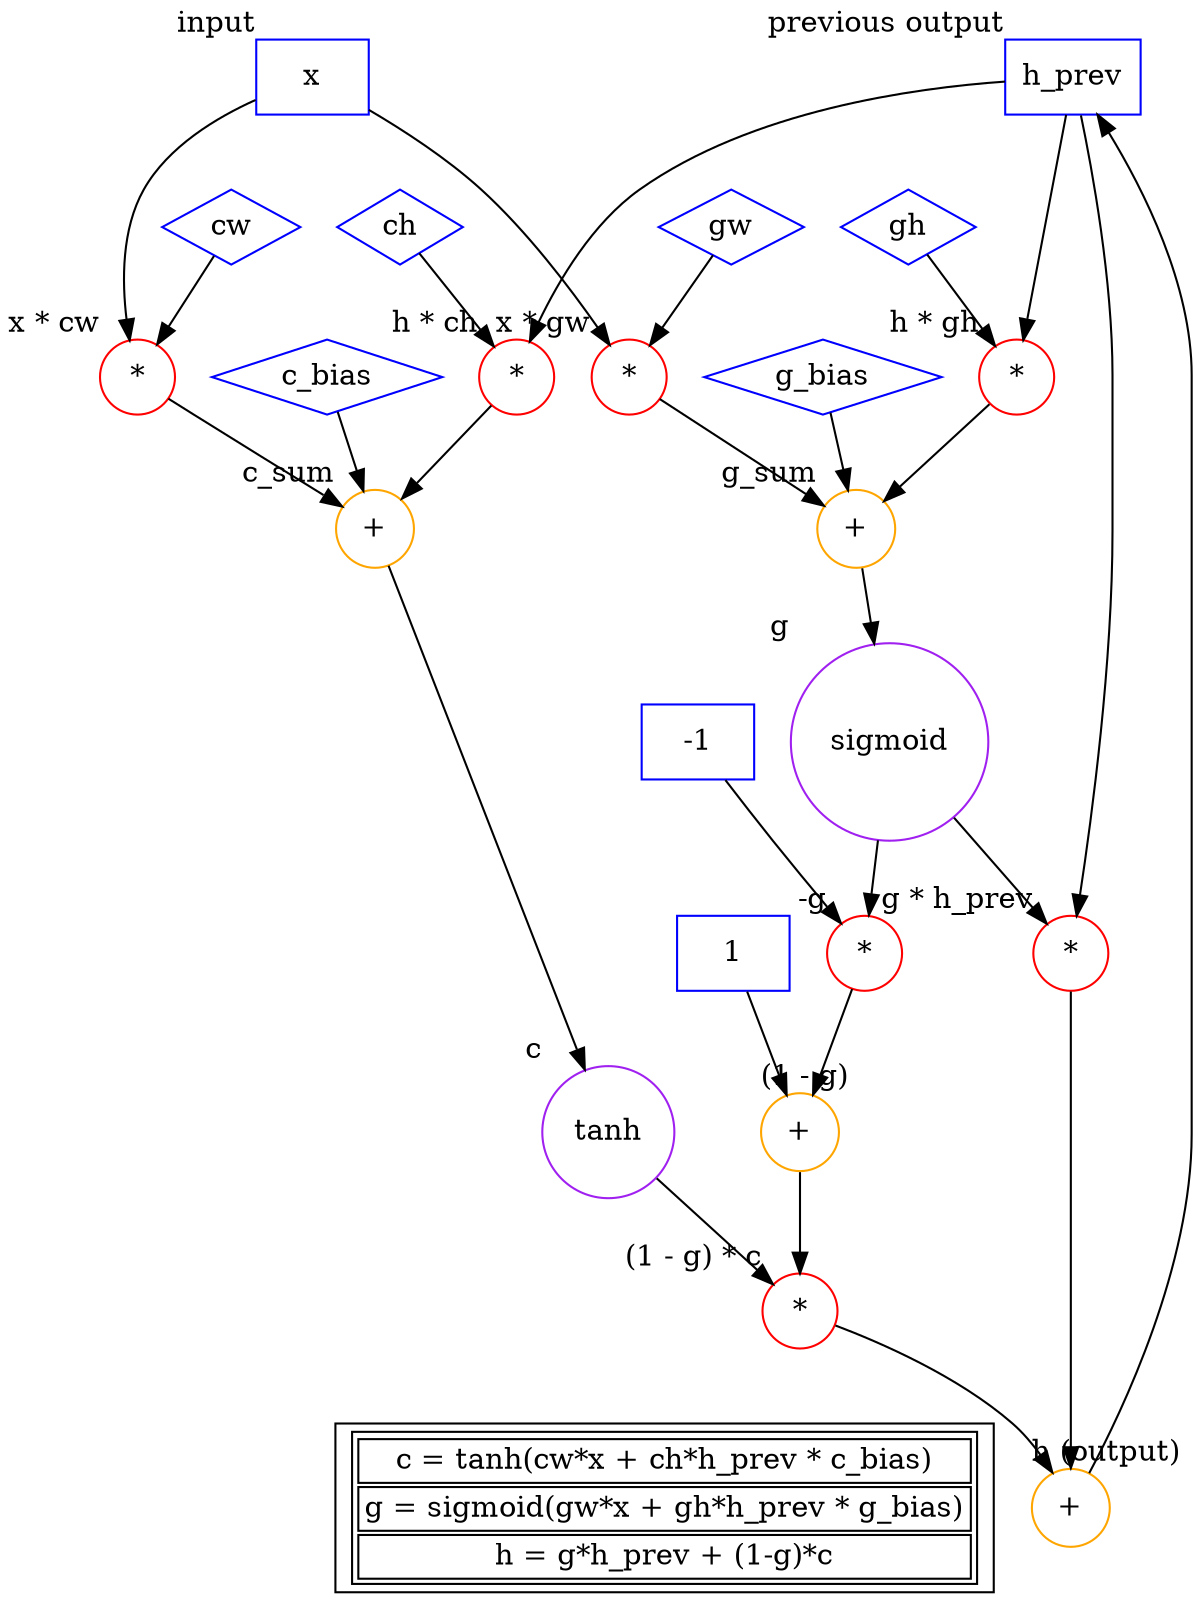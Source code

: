 digraph CNN {
	{
		rank = source;
        x           [shape=box,color=blue,label="x",xlabel="input"];
        h_prev      [shape=box,color=blue,label="h_prev", xlabel="previous output"];
	}

    c_bias      [shape=diamond,color=blue,label="c_bias"];
    cw          [shape=diamond,color=blue,label="cw"];
    ch          [shape=diamond,color=blue,label="ch"];

    xcw         [shape=circle,color=red,label="*",xlabel="x * cw"];
    hch         [shape=circle,color=red,label="*",xlabel="h * ch"];

    x -> xcw;
    cw -> xcw;

    h_prev -> hch;
    ch -> hch;
    
    c_sum       [shape=circle,color=orange,label="+",xlabel="c_sum"];
    c           [shape=circle,color=purple,label="tanh",xlabel="c"];

    c_bias -> c_sum;
    xcw -> c_sum;
    hch -> c_sum;

    c_sum -> c;

    g_bias      [shape=diamond,color=blue,label="g_bias"];
    gw          [shape=diamond,color=blue,label="gw"];
    gh          [shape=diamond,color=blue,label="gh"];

    xgw         [shape=circle,color=red,label="*",xlabel="x * gw"];
    hgh         [shape=circle,color=red,label="*",xlabel="h * gh"];

    x -> xgw;
    gw -> xgw;

    h_prev -> hgh;
    gh -> hgh;
    
    g_sum       [shape=circle,color=orange,label="+",xlabel="g_sum"];
    g           [shape=circle,color=purple,label="sigmoid",xlabel="g"];

    g_bias -> g_sum;
    xgw -> g_sum;
    hgh -> g_sum;

    g_sum -> g;

    neg_1           [shape=box,color=blue,label="-1"];
    neg_g           [shape=circle,color=red,label="*", xlabel="-g"]

    neg_1 -> neg_g;
    g -> neg_g;

    plus_1          [shape=box,color=blue,label="1"];
    one_minus_g     [shape=circle,color=orange,label="+",xlabel="(1 - g)"];

    plus_1 -> one_minus_g;
    neg_g -> one_minus_g;

    g_c             [shape=circle,color=red,label="*",xlabel="(1 - g) * c"];

    one_minus_g -> g_c;
    c -> g_c;

    g_h             [shape=circle,color=red,label="*",xlabel="g * h_prev"];

    g -> g_h;
    h_prev -> g_h;
    

	{
		rank = sink;

        legend [shape=box,
            label=<
                <table>
                <tr><td>c = tanh(cw*x + ch*h_prev * c_bias)</td></tr>
                <tr><td>g = sigmoid(gw*x + gh*h_prev * g_bias)</td></tr>
                <tr><td>h = g*h_prev + (1-g)*c</td></tr>
                </table>
                >]

        h       [shape=circle,color=orange,label="+",xlabel="h (output)"];
    }

    g_c -> h;
    g_h -> h;
    h -> h_prev;

    legend -> h [style=invis];

}
